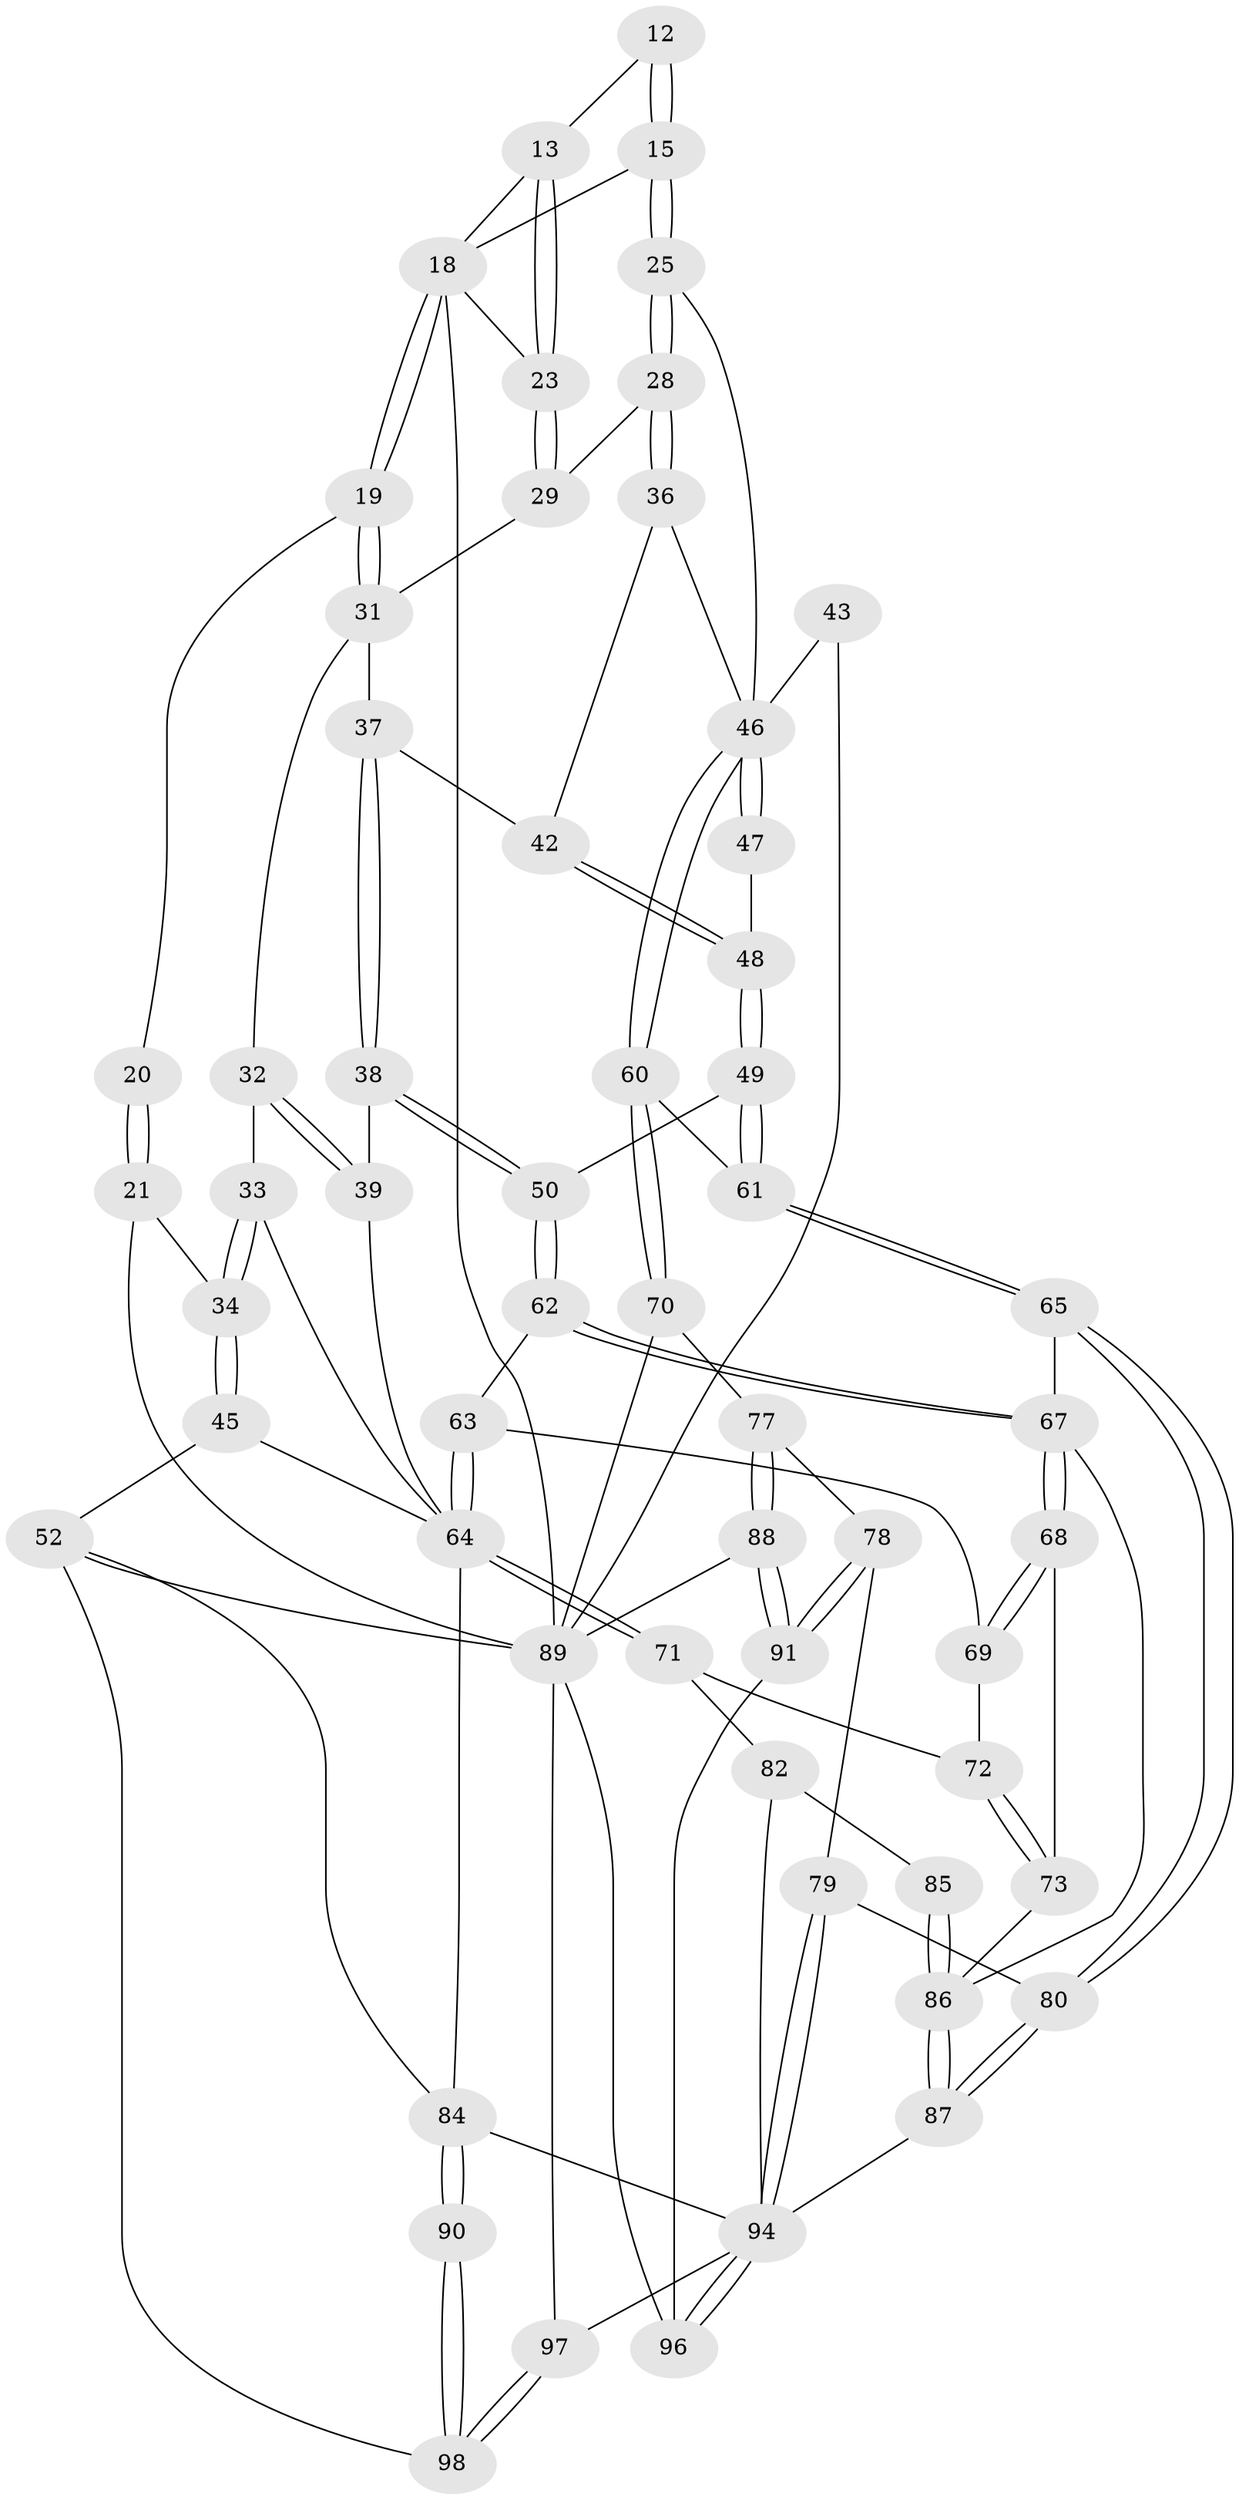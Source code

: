 // original degree distribution, {4: 0.23469387755102042, 5: 0.5306122448979592, 3: 0.02040816326530612, 6: 0.21428571428571427}
// Generated by graph-tools (version 1.1) at 2025/06/03/04/25 22:06:09]
// undirected, 58 vertices, 134 edges
graph export_dot {
graph [start="1"]
  node [color=gray90,style=filled];
  12 [pos="+0.4999333034656755+0.1584384516263348"];
  13 [pos="+0.4786341019309867+0.1429649759880673"];
  15 [pos="+0.5394535026787962+0.18855847592028482",super="+14+10+11"];
  18 [pos="+0.29092100752752487+0.1508951882374615",super="+3+4"];
  19 [pos="+0.20486332176670652+0.19968326769267136"];
  20 [pos="+0.1687780949155046+0.08719035310111224"];
  21 [pos="+0+0.13740393263612968",super="+17"];
  23 [pos="+0.376123189563237+0.2010212323020701"];
  25 [pos="+0.5421639873574063+0.19363180543065847",super="+24"];
  28 [pos="+0.47400472708440095+0.32575810412205874"];
  29 [pos="+0.37358618471976124+0.2210933566751056"];
  31 [pos="+0.18216207472246712+0.236000827562586",super="+30"];
  32 [pos="+0.11318977678166701+0.25737153863658363"];
  33 [pos="+0.08744756957977995+0.25746144359857415"];
  34 [pos="+0+0.18659157326545303"];
  36 [pos="+0.470523209524338+0.3597057482616445"];
  37 [pos="+0.32404506476500844+0.39974883775359443"];
  38 [pos="+0.25879106773745536+0.48630347119794143"];
  39 [pos="+0.23484384357036117+0.5014880966004099"];
  42 [pos="+0.43338656906337536+0.39786351642946016"];
  43 [pos="+1+0.4401521285121576",super="+7"];
  45 [pos="+0+0.23710206942126422"];
  46 [pos="+0.7708635825347376+0.5701941033765734",super="+44+26+35"];
  47 [pos="+0.6874079378524375+0.44180718141338177"];
  48 [pos="+0.49921062838571273+0.5111673527311738"];
  49 [pos="+0.490762313211983+0.5446095786234595"];
  50 [pos="+0.45179546081002214+0.5870329571193487"];
  52 [pos="+0+0.7615378180692847",super="+51"];
  60 [pos="+0.7626237180735824+0.608470707917223"];
  61 [pos="+0.6768799610127929+0.6580353633004586"];
  62 [pos="+0.4496028341748599+0.6004690038363488"];
  63 [pos="+0.39572383705528263+0.6295153388034862"];
  64 [pos="+0.188960911828351+0.6487640471000486",super="+57+41"];
  65 [pos="+0.618211073855521+0.7240860108672096"];
  67 [pos="+0.4952384522333529+0.716224753544255",super="+66"];
  68 [pos="+0.39949301886155564+0.709494307920347"];
  69 [pos="+0.37722002234896795+0.6958224287985292"];
  70 [pos="+0.7893985097535144+0.6450019465947473"];
  71 [pos="+0.2734059297476282+0.6891891763482213"];
  72 [pos="+0.3667398286626208+0.6976650927174298"];
  73 [pos="+0.36637641079574973+0.7661896311722405"];
  77 [pos="+0.8253016750522828+0.769405186177424"];
  78 [pos="+0.6483091624508457+0.8147235028696449"];
  79 [pos="+0.6451815865104833+0.8136953524507019"];
  80 [pos="+0.6299097494378868+0.7946169735525126"];
  82 [pos="+0.24255513170684692+0.813465490535944",super="+76"];
  84 [pos="+0.18733311290178+0.7546627923137074",super="+58+59"];
  85 [pos="+0.2799516708168789+0.8282232581043645",super="+75"];
  86 [pos="+0.4234210745260173+0.8910964398798655",super="+81+74"];
  87 [pos="+0.4463125332292546+0.9879281502269496"];
  88 [pos="+0.8326138557113705+0.7921800506501613"];
  89 [pos="+1+0.7859348675782218",super="+56+54"];
  90 [pos="+0.12806363831154113+0.9499632924941561"];
  91 [pos="+0.8129545649594245+0.8758993245088845"];
  94 [pos="+0.680697310550944+1",super="+93"];
  96 [pos="+0.8238090727545625+1",super="+95"];
  97 [pos="+0.2229294456633856+1"];
  98 [pos="+0.12857368035515598+0.9583898029180775"];
  12 -- 13;
  12 -- 15 [weight=2];
  12 -- 15;
  13 -- 23;
  13 -- 23;
  13 -- 18;
  15 -- 25 [weight=3];
  15 -- 25;
  15 -- 18;
  18 -- 19;
  18 -- 19;
  18 -- 23;
  18 -- 89;
  19 -- 20;
  19 -- 31;
  19 -- 31;
  20 -- 21 [weight=2];
  20 -- 21;
  21 -- 34;
  21 -- 89 [weight=2];
  23 -- 29;
  23 -- 29;
  25 -- 28;
  25 -- 28;
  25 -- 46 [weight=2];
  28 -- 29;
  28 -- 36;
  28 -- 36;
  29 -- 31;
  31 -- 32;
  31 -- 37;
  32 -- 33;
  32 -- 39;
  32 -- 39;
  33 -- 34;
  33 -- 34;
  33 -- 64;
  34 -- 45;
  34 -- 45;
  36 -- 42;
  36 -- 46;
  37 -- 38;
  37 -- 38;
  37 -- 42;
  38 -- 39;
  38 -- 50;
  38 -- 50;
  39 -- 64;
  42 -- 48;
  42 -- 48;
  43 -- 46 [weight=2];
  43 -- 89 [weight=2];
  45 -- 64;
  45 -- 52;
  46 -- 47 [weight=2];
  46 -- 47;
  46 -- 60;
  46 -- 60;
  47 -- 48;
  48 -- 49;
  48 -- 49;
  49 -- 50;
  49 -- 61;
  49 -- 61;
  50 -- 62;
  50 -- 62;
  52 -- 98;
  52 -- 89;
  52 -- 84;
  60 -- 61;
  60 -- 70;
  60 -- 70;
  61 -- 65;
  61 -- 65;
  62 -- 63;
  62 -- 67;
  62 -- 67;
  63 -- 64;
  63 -- 64;
  63 -- 69;
  64 -- 71;
  64 -- 71;
  64 -- 84;
  65 -- 80;
  65 -- 80;
  65 -- 67;
  67 -- 68;
  67 -- 68;
  67 -- 86;
  68 -- 69;
  68 -- 69;
  68 -- 73;
  69 -- 72;
  70 -- 77;
  70 -- 89;
  71 -- 72;
  71 -- 82;
  72 -- 73;
  72 -- 73;
  73 -- 86;
  77 -- 78;
  77 -- 88;
  77 -- 88;
  78 -- 79;
  78 -- 91;
  78 -- 91;
  79 -- 80;
  79 -- 94;
  79 -- 94;
  80 -- 87;
  80 -- 87;
  82 -- 85 [weight=2];
  82 -- 94;
  84 -- 90 [weight=2];
  84 -- 90;
  84 -- 94;
  85 -- 86 [weight=2];
  85 -- 86;
  86 -- 87;
  86 -- 87;
  87 -- 94;
  88 -- 89;
  88 -- 91;
  88 -- 91;
  89 -- 96 [weight=2];
  89 -- 97;
  90 -- 98;
  90 -- 98;
  91 -- 96;
  94 -- 96;
  94 -- 96;
  94 -- 97;
  97 -- 98;
  97 -- 98;
}
